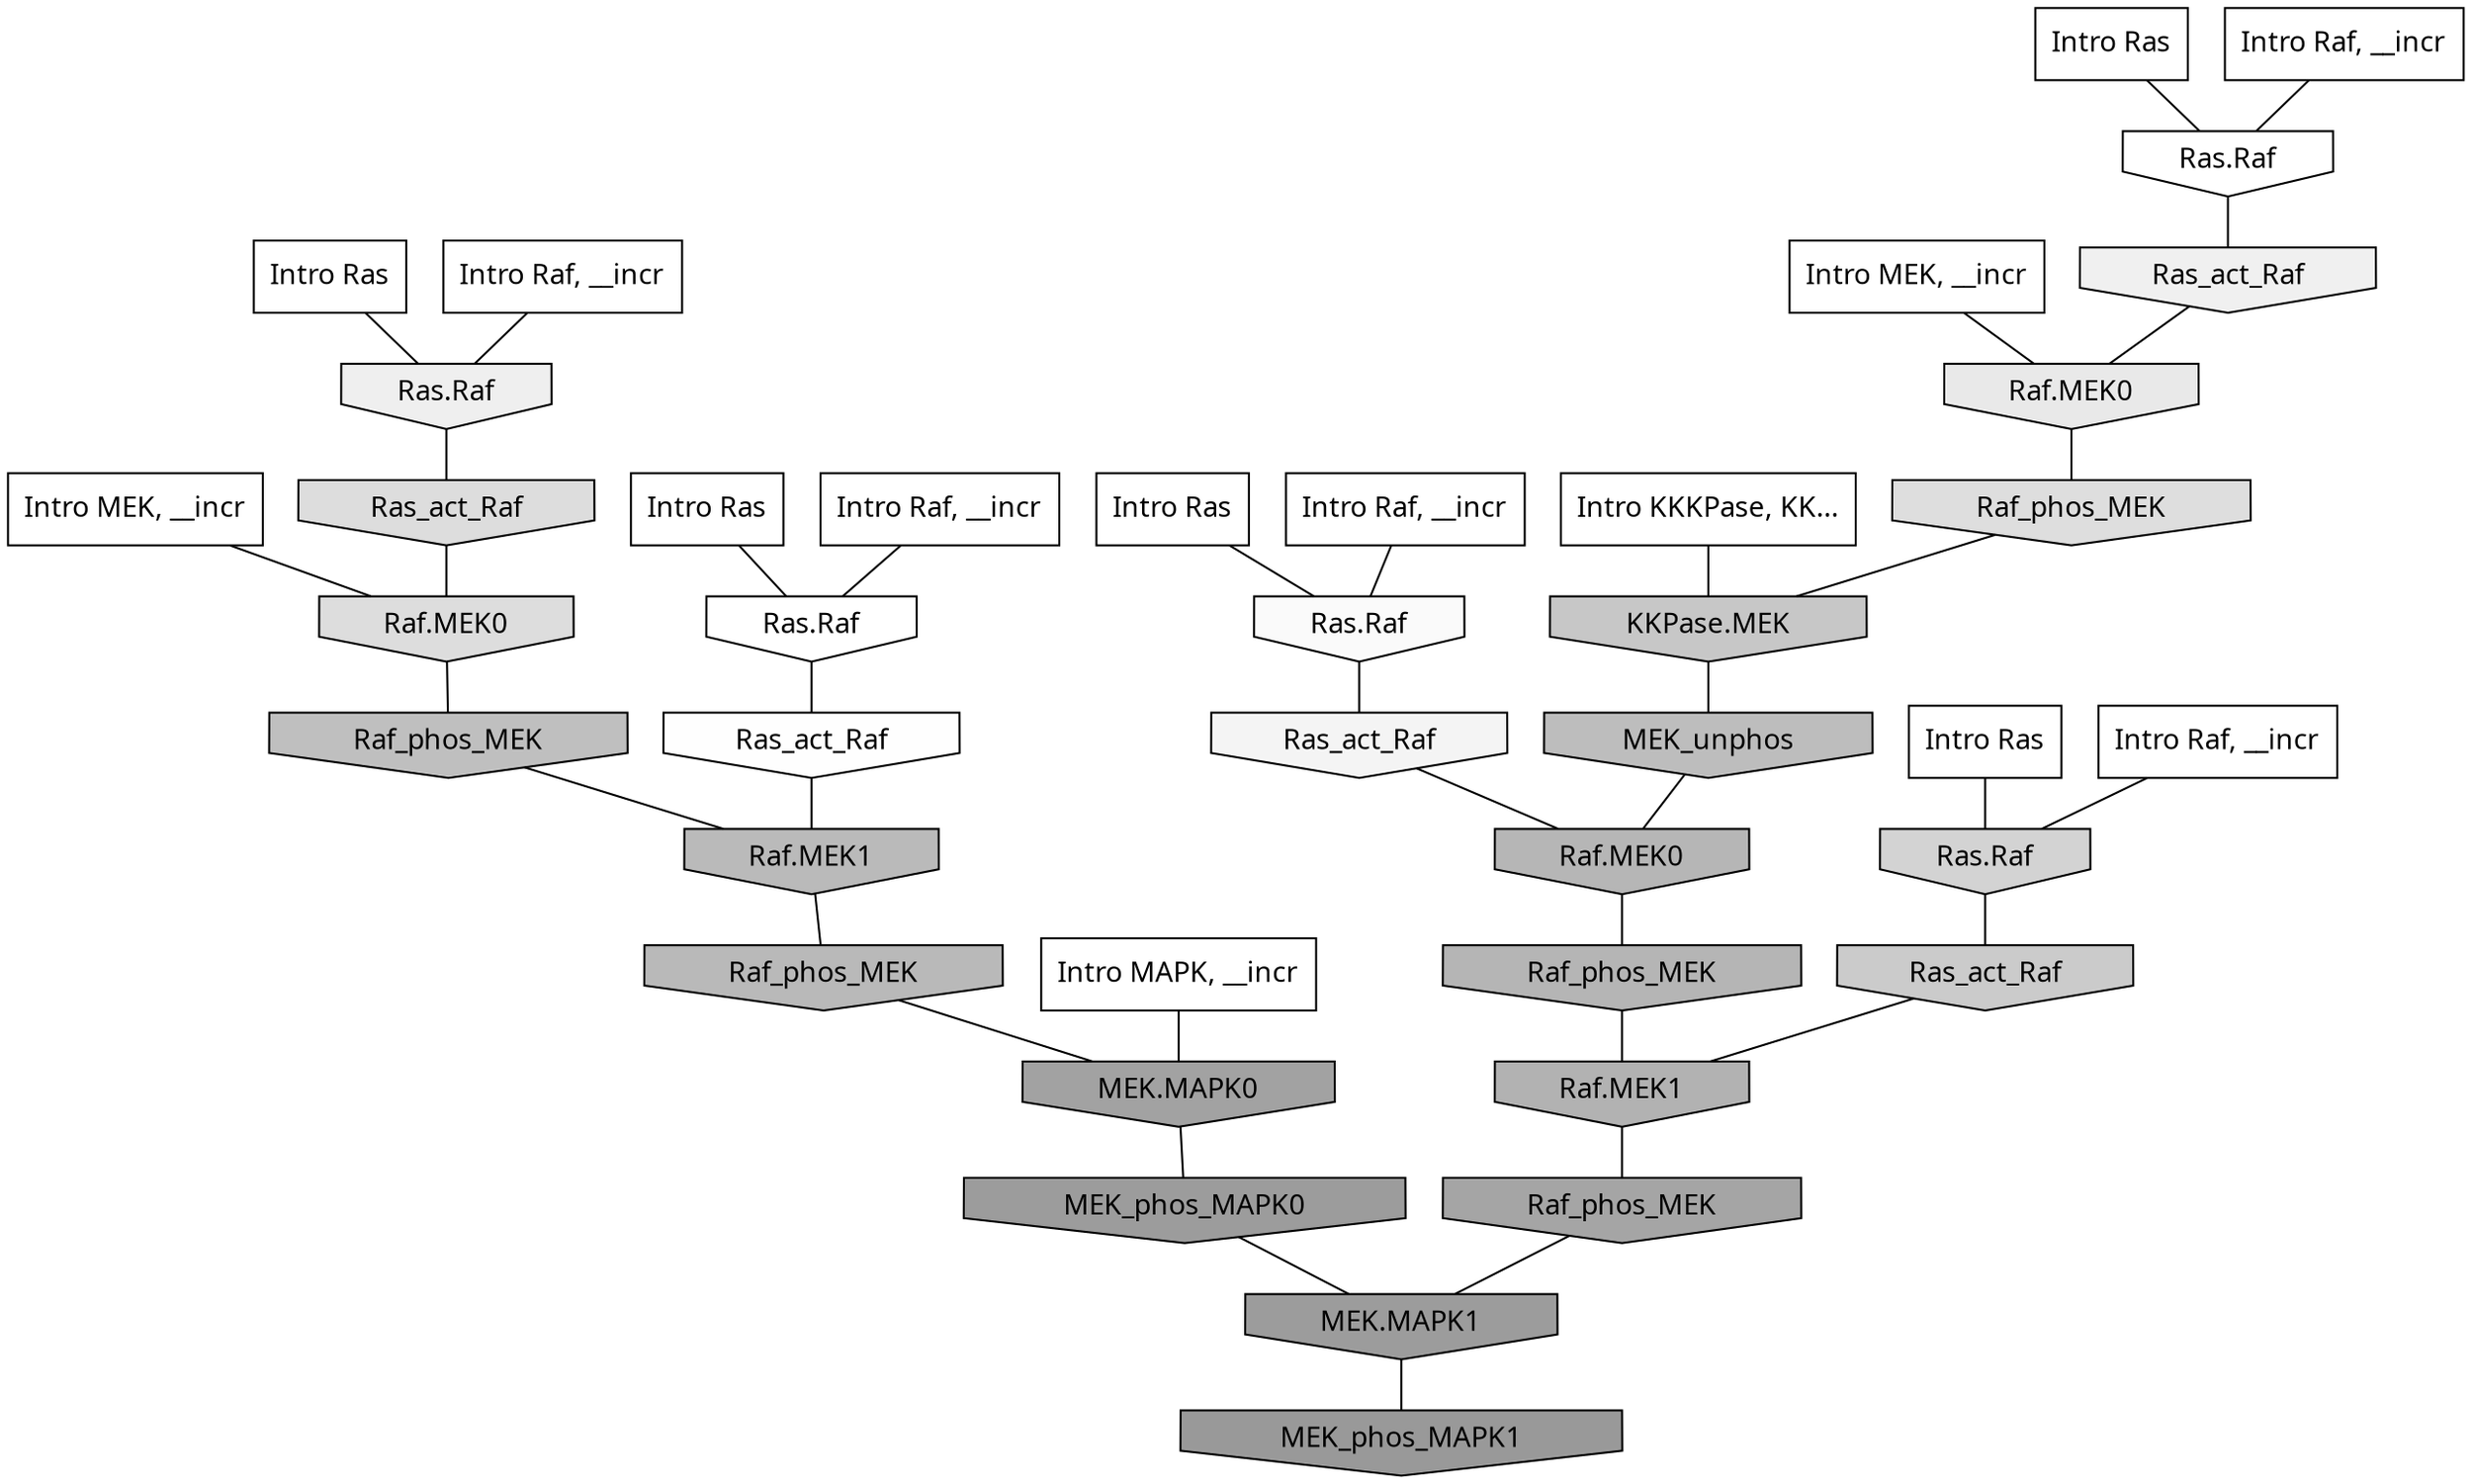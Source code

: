 digraph G{
  rankdir="TB";
  ranksep=0.30;
  node [fontname="CMU Serif"];
  edge [fontname="CMU Serif"];
  
  9 [label="Intro Ras", shape=rectangle, style=filled, fillcolor="0.000 0.000 1.000"]
  
  11 [label="Intro Ras", shape=rectangle, style=filled, fillcolor="0.000 0.000 1.000"]
  
  40 [label="Intro Ras", shape=rectangle, style=filled, fillcolor="0.000 0.000 1.000"]
  
  43 [label="Intro Ras", shape=rectangle, style=filled, fillcolor="0.000 0.000 1.000"]
  
  48 [label="Intro Ras", shape=rectangle, style=filled, fillcolor="0.000 0.000 1.000"]
  
  307 [label="Intro Raf, __incr", shape=rectangle, style=filled, fillcolor="0.000 0.000 1.000"]
  
  311 [label="Intro Raf, __incr", shape=rectangle, style=filled, fillcolor="0.000 0.000 1.000"]
  
  504 [label="Intro Raf, __incr", shape=rectangle, style=filled, fillcolor="0.000 0.000 1.000"]
  
  650 [label="Intro Raf, __incr", shape=rectangle, style=filled, fillcolor="0.000 0.000 1.000"]
  
  861 [label="Intro Raf, __incr", shape=rectangle, style=filled, fillcolor="0.000 0.000 1.000"]
  
  1727 [label="Intro MEK, __incr", shape=rectangle, style=filled, fillcolor="0.000 0.000 1.000"]
  
  1911 [label="Intro MEK, __incr", shape=rectangle, style=filled, fillcolor="0.000 0.000 1.000"]
  
  2286 [label="Intro MAPK, __incr", shape=rectangle, style=filled, fillcolor="0.000 0.000 1.000"]
  
  3123 [label="Intro KKKPase, KK...", shape=rectangle, style=filled, fillcolor="0.000 0.000 1.000"]
  
  3269 [label="Ras.Raf", shape=invhouse, style=filled, fillcolor="0.000 0.000 1.000"]
  
  3298 [label="Ras.Raf", shape=invhouse, style=filled, fillcolor="0.000 0.000 1.000"]
  
  3338 [label="Ras_act_Raf", shape=invhouse, style=filled, fillcolor="0.000 0.000 0.996"]
  
  3462 [label="Ras.Raf", shape=invhouse, style=filled, fillcolor="0.000 0.000 0.978"]
  
  3665 [label="Ras_act_Raf", shape=invhouse, style=filled, fillcolor="0.000 0.000 0.954"]
  
  3880 [label="Ras_act_Raf", shape=invhouse, style=filled, fillcolor="0.000 0.000 0.939"]
  
  3992 [label="Ras.Raf", shape=invhouse, style=filled, fillcolor="0.000 0.000 0.934"]
  
  4312 [label="Raf.MEK0", shape=invhouse, style=filled, fillcolor="0.000 0.000 0.911"]
  
  5040 [label="Raf_phos_MEK", shape=invhouse, style=filled, fillcolor="0.000 0.000 0.871"]
  
  5101 [label="Ras_act_Raf", shape=invhouse, style=filled, fillcolor="0.000 0.000 0.867"]
  
  5104 [label="Raf.MEK0", shape=invhouse, style=filled, fillcolor="0.000 0.000 0.867"]
  
  5898 [label="Ras.Raf", shape=invhouse, style=filled, fillcolor="0.000 0.000 0.828"]
  
  6729 [label="Ras_act_Raf", shape=invhouse, style=filled, fillcolor="0.000 0.000 0.794"]
  
  7154 [label="KKPase.MEK", shape=invhouse, style=filled, fillcolor="0.000 0.000 0.781"]
  
  8362 [label="Raf_phos_MEK", shape=invhouse, style=filled, fillcolor="0.000 0.000 0.747"]
  
  8598 [label="MEK_unphos", shape=invhouse, style=filled, fillcolor="0.000 0.000 0.740"]
  
  9015 [label="Raf.MEK1", shape=invhouse, style=filled, fillcolor="0.000 0.000 0.729"]
  
  9140 [label="Raf_phos_MEK", shape=invhouse, style=filled, fillcolor="0.000 0.000 0.726"]
  
  9804 [label="Raf.MEK0", shape=invhouse, style=filled, fillcolor="0.000 0.000 0.713"]
  
  10031 [label="Raf_phos_MEK", shape=invhouse, style=filled, fillcolor="0.000 0.000 0.709"]
  
  10558 [label="Raf.MEK1", shape=invhouse, style=filled, fillcolor="0.000 0.000 0.698"]
  
  13964 [label="Raf_phos_MEK", shape=invhouse, style=filled, fillcolor="0.000 0.000 0.645"]
  
  14838 [label="MEK.MAPK0", shape=invhouse, style=filled, fillcolor="0.000 0.000 0.636"]
  
  16277 [label="MEK_phos_MAPK0", shape=invhouse, style=filled, fillcolor="0.000 0.000 0.611"]
  
  16284 [label="MEK.MAPK1", shape=invhouse, style=filled, fillcolor="0.000 0.000 0.611"]
  
  16748 [label="MEK_phos_MAPK1", shape=invhouse, style=filled, fillcolor="0.000 0.000 0.600"]
  
  
  16284 -> 16748 [dir=none, color="0.000 0.000 0.000"] 
  16277 -> 16284 [dir=none, color="0.000 0.000 0.000"] 
  14838 -> 16277 [dir=none, color="0.000 0.000 0.000"] 
  13964 -> 16284 [dir=none, color="0.000 0.000 0.000"] 
  10558 -> 13964 [dir=none, color="0.000 0.000 0.000"] 
  10031 -> 10558 [dir=none, color="0.000 0.000 0.000"] 
  9804 -> 10031 [dir=none, color="0.000 0.000 0.000"] 
  9140 -> 14838 [dir=none, color="0.000 0.000 0.000"] 
  9015 -> 9140 [dir=none, color="0.000 0.000 0.000"] 
  8598 -> 9804 [dir=none, color="0.000 0.000 0.000"] 
  8362 -> 9015 [dir=none, color="0.000 0.000 0.000"] 
  7154 -> 8598 [dir=none, color="0.000 0.000 0.000"] 
  6729 -> 10558 [dir=none, color="0.000 0.000 0.000"] 
  5898 -> 6729 [dir=none, color="0.000 0.000 0.000"] 
  5104 -> 8362 [dir=none, color="0.000 0.000 0.000"] 
  5101 -> 5104 [dir=none, color="0.000 0.000 0.000"] 
  5040 -> 7154 [dir=none, color="0.000 0.000 0.000"] 
  4312 -> 5040 [dir=none, color="0.000 0.000 0.000"] 
  3992 -> 5101 [dir=none, color="0.000 0.000 0.000"] 
  3880 -> 4312 [dir=none, color="0.000 0.000 0.000"] 
  3665 -> 9804 [dir=none, color="0.000 0.000 0.000"] 
  3462 -> 3665 [dir=none, color="0.000 0.000 0.000"] 
  3338 -> 9015 [dir=none, color="0.000 0.000 0.000"] 
  3298 -> 3880 [dir=none, color="0.000 0.000 0.000"] 
  3269 -> 3338 [dir=none, color="0.000 0.000 0.000"] 
  3123 -> 7154 [dir=none, color="0.000 0.000 0.000"] 
  2286 -> 14838 [dir=none, color="0.000 0.000 0.000"] 
  1911 -> 5104 [dir=none, color="0.000 0.000 0.000"] 
  1727 -> 4312 [dir=none, color="0.000 0.000 0.000"] 
  861 -> 3462 [dir=none, color="0.000 0.000 0.000"] 
  650 -> 5898 [dir=none, color="0.000 0.000 0.000"] 
  504 -> 3298 [dir=none, color="0.000 0.000 0.000"] 
  311 -> 3992 [dir=none, color="0.000 0.000 0.000"] 
  307 -> 3269 [dir=none, color="0.000 0.000 0.000"] 
  48 -> 5898 [dir=none, color="0.000 0.000 0.000"] 
  43 -> 3269 [dir=none, color="0.000 0.000 0.000"] 
  40 -> 3992 [dir=none, color="0.000 0.000 0.000"] 
  11 -> 3298 [dir=none, color="0.000 0.000 0.000"] 
  9 -> 3462 [dir=none, color="0.000 0.000 0.000"] 
  
  }
